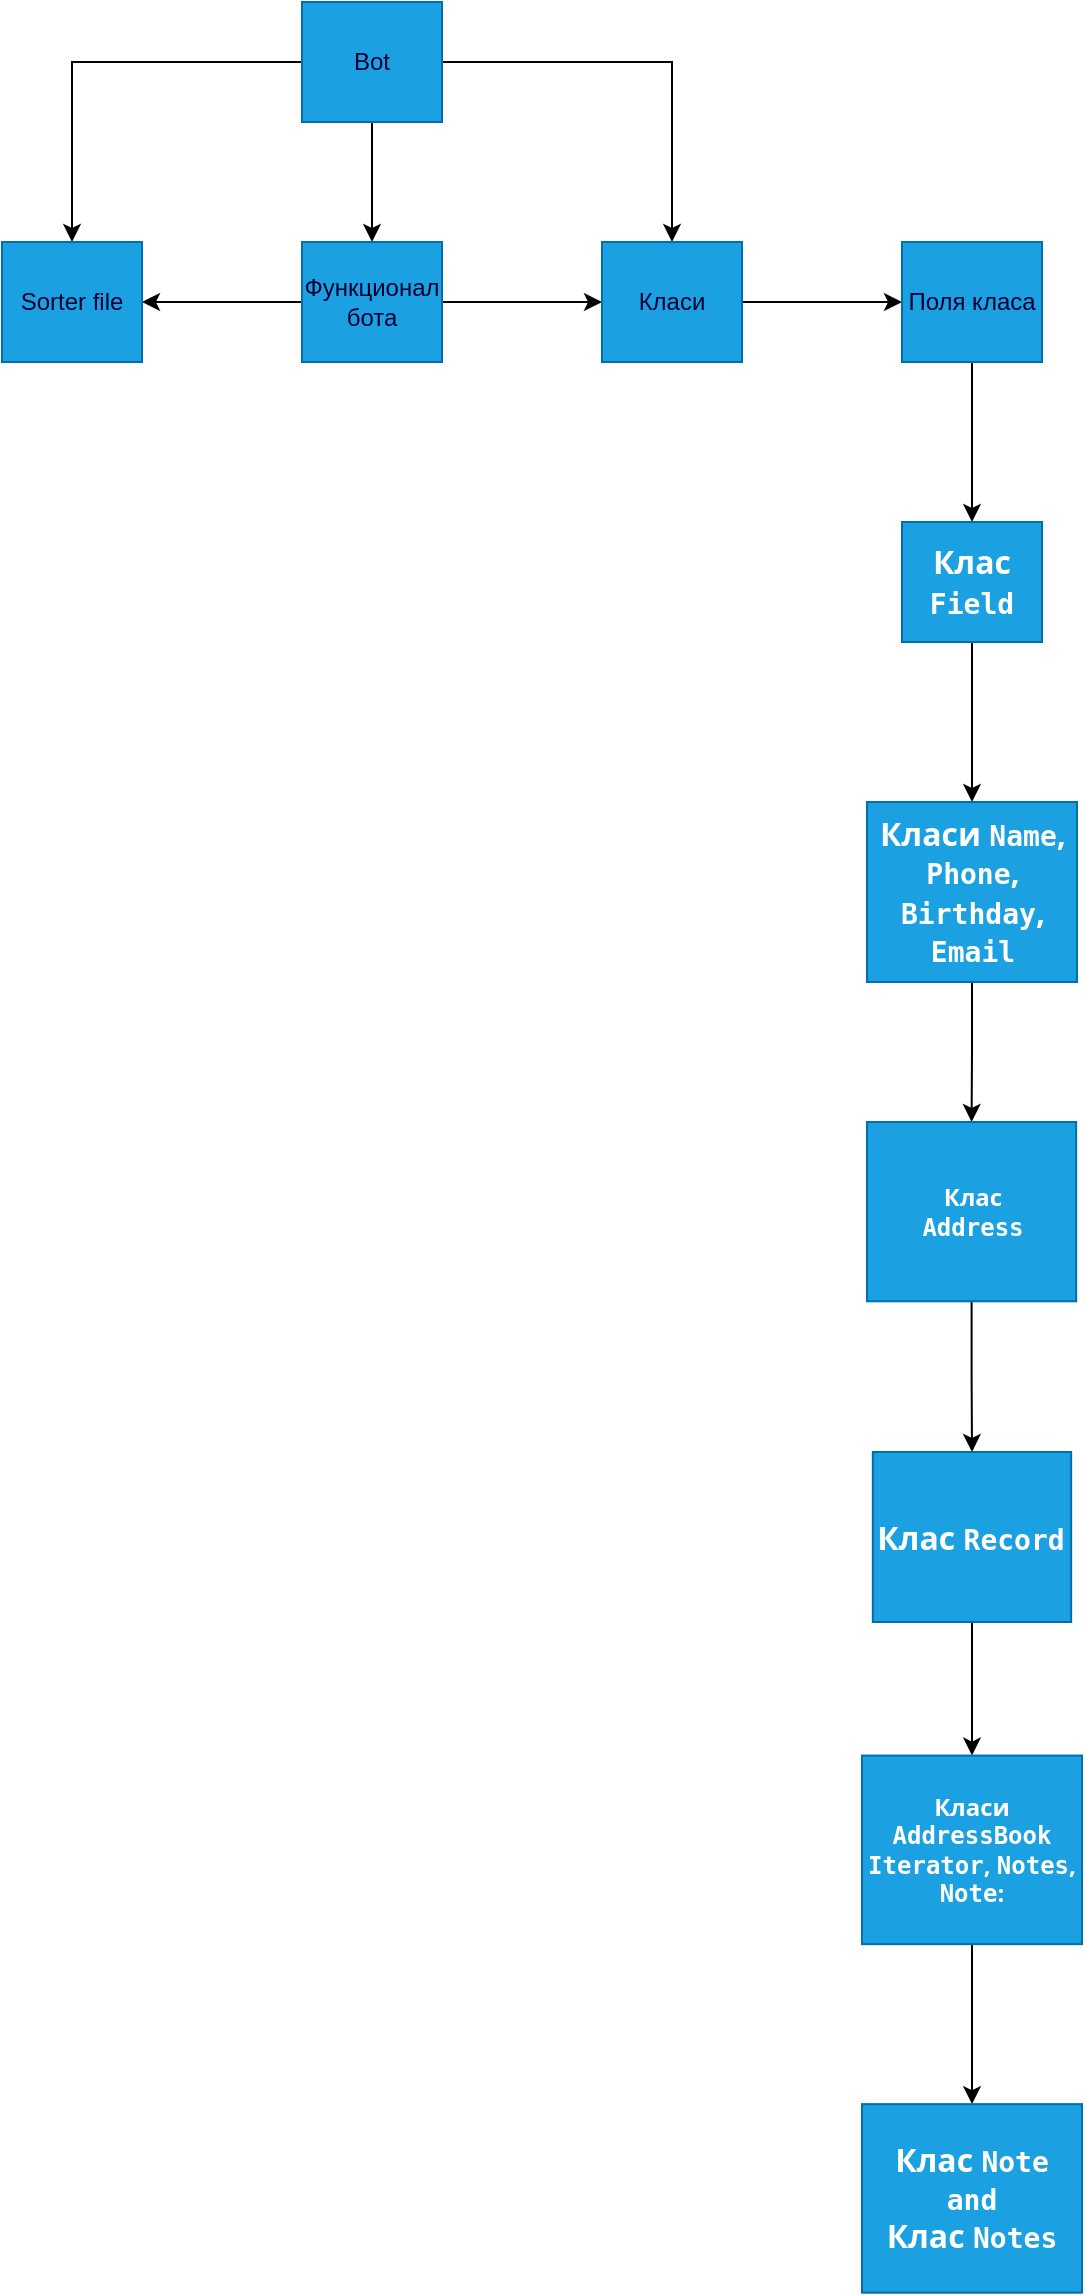 <mxfile version="22.1.3" type="github">
  <diagram name="Страница — 1" id="Z-an4A2P-zL1DKGsL8hN">
    <mxGraphModel dx="1060" dy="1888" grid="1" gridSize="10" guides="1" tooltips="1" connect="1" arrows="1" fold="1" page="1" pageScale="1" pageWidth="827" pageHeight="1169" math="0" shadow="0">
      <root>
        <mxCell id="0" />
        <mxCell id="1" parent="0" />
        <mxCell id="G-vSlB9qsjSGoHxNtmw9-3" value="" style="edgeStyle=orthogonalEdgeStyle;rounded=0;orthogonalLoop=1;jettySize=auto;html=1;entryX=0.5;entryY=0;entryDx=0;entryDy=0;" edge="1" parent="1" source="G-vSlB9qsjSGoHxNtmw9-1" target="G-vSlB9qsjSGoHxNtmw9-6">
          <mxGeometry relative="1" as="geometry">
            <mxPoint x="430" y="-1000" as="targetPoint" />
          </mxGeometry>
        </mxCell>
        <mxCell id="G-vSlB9qsjSGoHxNtmw9-15" value="" style="edgeStyle=orthogonalEdgeStyle;rounded=0;orthogonalLoop=1;jettySize=auto;html=1;entryX=0.5;entryY=0;entryDx=0;entryDy=0;" edge="1" parent="1" source="G-vSlB9qsjSGoHxNtmw9-1" target="G-vSlB9qsjSGoHxNtmw9-10">
          <mxGeometry relative="1" as="geometry">
            <mxPoint x="295" y="-1100" as="targetPoint" />
          </mxGeometry>
        </mxCell>
        <mxCell id="G-vSlB9qsjSGoHxNtmw9-17" value="" style="edgeStyle=orthogonalEdgeStyle;rounded=0;orthogonalLoop=1;jettySize=auto;html=1;entryX=0.5;entryY=0;entryDx=0;entryDy=0;" edge="1" parent="1" source="G-vSlB9qsjSGoHxNtmw9-1" target="G-vSlB9qsjSGoHxNtmw9-9">
          <mxGeometry relative="1" as="geometry">
            <mxPoint x="555" y="-1100" as="targetPoint" />
          </mxGeometry>
        </mxCell>
        <mxCell id="G-vSlB9qsjSGoHxNtmw9-1" value="&lt;font color=&quot;#000033&quot;&gt;Bot&lt;/font&gt;" style="rounded=0;whiteSpace=wrap;html=1;fillColor=#1ba1e2;strokeColor=#006EAF;fontColor=#ffffff;aspect=fixed;" vertex="1" parent="1">
          <mxGeometry x="370" y="-1130" width="70" height="60" as="geometry" />
        </mxCell>
        <mxCell id="G-vSlB9qsjSGoHxNtmw9-8" style="edgeStyle=orthogonalEdgeStyle;rounded=0;orthogonalLoop=1;jettySize=auto;html=1;exitX=1;exitY=0.5;exitDx=0;exitDy=0;entryX=0;entryY=0.5;entryDx=0;entryDy=0;" edge="1" parent="1" source="G-vSlB9qsjSGoHxNtmw9-6" target="G-vSlB9qsjSGoHxNtmw9-9">
          <mxGeometry relative="1" as="geometry">
            <mxPoint x="510" y="-980" as="targetPoint" />
          </mxGeometry>
        </mxCell>
        <mxCell id="G-vSlB9qsjSGoHxNtmw9-11" value="" style="edgeStyle=orthogonalEdgeStyle;rounded=0;orthogonalLoop=1;jettySize=auto;html=1;" edge="1" parent="1" source="G-vSlB9qsjSGoHxNtmw9-6" target="G-vSlB9qsjSGoHxNtmw9-10">
          <mxGeometry relative="1" as="geometry" />
        </mxCell>
        <mxCell id="G-vSlB9qsjSGoHxNtmw9-6" value="&lt;font color=&quot;#000033&quot;&gt;&lt;span style=&quot;caret-color: rgb(0, 0, 51);&quot;&gt;Функционал бота&lt;br&gt;&lt;/span&gt;&lt;/font&gt;" style="rounded=0;whiteSpace=wrap;html=1;fillColor=#1ba1e2;strokeColor=#006EAF;fontColor=#ffffff;aspect=fixed;" vertex="1" parent="1">
          <mxGeometry x="370" y="-1010" width="70" height="60" as="geometry" />
        </mxCell>
        <mxCell id="G-vSlB9qsjSGoHxNtmw9-21" value="" style="edgeStyle=orthogonalEdgeStyle;rounded=0;orthogonalLoop=1;jettySize=auto;html=1;" edge="1" parent="1" source="G-vSlB9qsjSGoHxNtmw9-9" target="G-vSlB9qsjSGoHxNtmw9-20">
          <mxGeometry relative="1" as="geometry" />
        </mxCell>
        <mxCell id="G-vSlB9qsjSGoHxNtmw9-9" value="&lt;font color=&quot;#000033&quot;&gt;&lt;span style=&quot;caret-color: rgb(0, 0, 51);&quot;&gt;Класи&lt;/span&gt;&lt;/font&gt;" style="rounded=0;whiteSpace=wrap;html=1;fillColor=#1ba1e2;strokeColor=#006EAF;fontColor=#ffffff;aspect=fixed;" vertex="1" parent="1">
          <mxGeometry x="520" y="-1010" width="70" height="60" as="geometry" />
        </mxCell>
        <mxCell id="G-vSlB9qsjSGoHxNtmw9-10" value="&lt;font color=&quot;#000033&quot;&gt;&lt;span style=&quot;caret-color: rgb(0, 0, 51);&quot;&gt;Sorter file&lt;br&gt;&lt;/span&gt;&lt;/font&gt;" style="rounded=0;whiteSpace=wrap;html=1;fillColor=#1ba1e2;strokeColor=#006EAF;fontColor=#ffffff;aspect=fixed;" vertex="1" parent="1">
          <mxGeometry x="220" y="-1010" width="70" height="60" as="geometry" />
        </mxCell>
        <mxCell id="G-vSlB9qsjSGoHxNtmw9-23" value="" style="edgeStyle=orthogonalEdgeStyle;rounded=0;orthogonalLoop=1;jettySize=auto;html=1;" edge="1" parent="1" source="G-vSlB9qsjSGoHxNtmw9-20" target="G-vSlB9qsjSGoHxNtmw9-22">
          <mxGeometry relative="1" as="geometry" />
        </mxCell>
        <mxCell id="G-vSlB9qsjSGoHxNtmw9-20" value="&lt;font color=&quot;#000033&quot;&gt;&lt;span style=&quot;caret-color: rgb(0, 0, 51);&quot;&gt;Поля класа&lt;br&gt;&lt;/span&gt;&lt;/font&gt;" style="rounded=0;whiteSpace=wrap;html=1;fillColor=#1ba1e2;strokeColor=#006EAF;fontColor=#ffffff;aspect=fixed;" vertex="1" parent="1">
          <mxGeometry x="670" y="-1010" width="70" height="60" as="geometry" />
        </mxCell>
        <mxCell id="G-vSlB9qsjSGoHxNtmw9-25" value="" style="edgeStyle=orthogonalEdgeStyle;rounded=0;orthogonalLoop=1;jettySize=auto;html=1;" edge="1" parent="1" source="G-vSlB9qsjSGoHxNtmw9-22" target="G-vSlB9qsjSGoHxNtmw9-24">
          <mxGeometry relative="1" as="geometry" />
        </mxCell>
        <mxCell id="G-vSlB9qsjSGoHxNtmw9-22" value="&lt;meta charset=&quot;utf-8&quot;&gt;&lt;strong style=&quot;caret-color: rgb(0, 0, 0); color: var(--tw-prose-bold); font-size: 16px; font-style: normal; font-variant-caps: normal; letter-spacing: normal; text-indent: 0px; text-transform: none; word-spacing: 0px; -webkit-text-stroke-width: 0px; text-decoration: none; border: 0px solid rgb(217, 217, 227); box-sizing: border-box; font-weight: 600; font-family: Söhne, ui-sans-serif, system-ui, -apple-system, &amp;quot;Segoe UI&amp;quot;, Roboto, Ubuntu, Cantarell, &amp;quot;Noto Sans&amp;quot;, sans-serif, &amp;quot;Helvetica Neue&amp;quot;, Arial, &amp;quot;Apple Color Emoji&amp;quot;, &amp;quot;Segoe UI Emoji&amp;quot;, &amp;quot;Segoe UI Symbol&amp;quot;, &amp;quot;Noto Color Emoji&amp;quot;; text-align: left;&quot;&gt;Клас &lt;code style=&quot;border: 0px solid rgb(217, 217, 227); box-sizing: border-box; --tw-border-spacing-x: 0; --tw-border-spacing-y: 0; --tw-translate-x: 0; --tw-translate-y: 0; --tw-rotate: 0; --tw-skew-x: 0; --tw-skew-y: 0; --tw-scale-x: 1; --tw-scale-y: 1; --tw-pan-x: ; --tw-pan-y: ; --tw-pinch-zoom: ; --tw-scroll-snap-strictness: proximity; --tw-gradient-from-position: ; --tw-gradient-via-position: ; --tw-gradient-to-position: ; --tw-ordinal: ; --tw-slashed-zero: ; --tw-numeric-figure: ; --tw-numeric-spacing: ; --tw-numeric-fraction: ; --tw-ring-inset: ; --tw-ring-offset-width: 0px; --tw-ring-offset-color: #fff; --tw-ring-color: rgba(69,89,164,0.5); --tw-ring-offset-shadow: 0 0 transparent; --tw-ring-shadow: 0 0 transparent; --tw-shadow: 0 0 transparent; --tw-shadow-colored: 0 0 transparent; --tw-blur: ; --tw-brightness: ; --tw-contrast: ; --tw-grayscale: ; --tw-hue-rotate: ; --tw-invert: ; --tw-saturate: ; --tw-sepia: ; --tw-drop-shadow: ; --tw-backdrop-blur: ; --tw-backdrop-brightness: ; --tw-backdrop-contrast: ; --tw-backdrop-grayscale: ; --tw-backdrop-hue-rotate: ; --tw-backdrop-invert: ; --tw-backdrop-opacity: ; --tw-backdrop-saturate: ; --tw-backdrop-sepia: ; font-size: 0.875em; color: var(--tw-prose-code); font-weight: 600; font-family: &amp;quot;Söhne Mono&amp;quot;, Monaco, &amp;quot;Andale Mono&amp;quot;, &amp;quot;Ubuntu Mono&amp;quot;, monospace !important;&quot;&gt;Field&lt;/code&gt;&lt;/strong&gt;" style="rounded=0;whiteSpace=wrap;html=1;fillColor=#1ba1e2;strokeColor=#006EAF;fontColor=#ffffff;aspect=fixed;" vertex="1" parent="1">
          <mxGeometry x="670" y="-870" width="70" height="60" as="geometry" />
        </mxCell>
        <mxCell id="G-vSlB9qsjSGoHxNtmw9-27" value="" style="edgeStyle=orthogonalEdgeStyle;rounded=0;orthogonalLoop=1;jettySize=auto;html=1;" edge="1" parent="1" source="G-vSlB9qsjSGoHxNtmw9-24" target="G-vSlB9qsjSGoHxNtmw9-26">
          <mxGeometry relative="1" as="geometry" />
        </mxCell>
        <mxCell id="G-vSlB9qsjSGoHxNtmw9-24" value="&lt;strong style=&quot;caret-color: rgb(0, 0, 0); font-size: 16px; border: 0px solid rgb(217, 217, 227); box-sizing: border-box; font-family: Söhne, ui-sans-serif, system-ui, -apple-system, &amp;quot;Segoe UI&amp;quot;, Roboto, Ubuntu, Cantarell, &amp;quot;Noto Sans&amp;quot;, sans-serif, &amp;quot;Helvetica Neue&amp;quot;, Arial, &amp;quot;Apple Color Emoji&amp;quot;, &amp;quot;Segoe UI Emoji&amp;quot;, &amp;quot;Segoe UI Symbol&amp;quot;, &amp;quot;Noto Color Emoji&amp;quot;; text-align: left;&quot;&gt;Класи &lt;code style=&quot;border: 0px solid rgb(217, 217, 227); box-sizing: border-box; --tw-border-spacing-x: 0; --tw-border-spacing-y: 0; --tw-translate-x: 0; --tw-translate-y: 0; --tw-rotate: 0; --tw-skew-x: 0; --tw-skew-y: 0; --tw-scale-x: 1; --tw-scale-y: 1; --tw-pan-x: ; --tw-pan-y: ; --tw-pinch-zoom: ; --tw-scroll-snap-strictness: proximity; --tw-gradient-from-position: ; --tw-gradient-via-position: ; --tw-gradient-to-position: ; --tw-ordinal: ; --tw-slashed-zero: ; --tw-numeric-figure: ; --tw-numeric-spacing: ; --tw-numeric-fraction: ; --tw-ring-inset: ; --tw-ring-offset-width: 0px; --tw-ring-offset-color: #fff; --tw-ring-color: rgba(69,89,164,0.5); --tw-ring-offset-shadow: 0 0 transparent; --tw-ring-shadow: 0 0 transparent; --tw-shadow: 0 0 transparent; --tw-shadow-colored: 0 0 transparent; --tw-blur: ; --tw-brightness: ; --tw-contrast: ; --tw-grayscale: ; --tw-hue-rotate: ; --tw-invert: ; --tw-saturate: ; --tw-sepia: ; --tw-drop-shadow: ; --tw-backdrop-blur: ; --tw-backdrop-brightness: ; --tw-backdrop-contrast: ; --tw-backdrop-grayscale: ; --tw-backdrop-hue-rotate: ; --tw-backdrop-invert: ; --tw-backdrop-opacity: ; --tw-backdrop-saturate: ; --tw-backdrop-sepia: ; font-size: 0.875em; font-family: &amp;quot;Söhne Mono&amp;quot;, Monaco, &amp;quot;Andale Mono&amp;quot;, &amp;quot;Ubuntu Mono&amp;quot;, monospace !important;&quot;&gt;Name&lt;/code&gt;, &lt;code style=&quot;border: 0px solid rgb(217, 217, 227); box-sizing: border-box; --tw-border-spacing-x: 0; --tw-border-spacing-y: 0; --tw-translate-x: 0; --tw-translate-y: 0; --tw-rotate: 0; --tw-skew-x: 0; --tw-skew-y: 0; --tw-scale-x: 1; --tw-scale-y: 1; --tw-pan-x: ; --tw-pan-y: ; --tw-pinch-zoom: ; --tw-scroll-snap-strictness: proximity; --tw-gradient-from-position: ; --tw-gradient-via-position: ; --tw-gradient-to-position: ; --tw-ordinal: ; --tw-slashed-zero: ; --tw-numeric-figure: ; --tw-numeric-spacing: ; --tw-numeric-fraction: ; --tw-ring-inset: ; --tw-ring-offset-width: 0px; --tw-ring-offset-color: #fff; --tw-ring-color: rgba(69,89,164,0.5); --tw-ring-offset-shadow: 0 0 transparent; --tw-ring-shadow: 0 0 transparent; --tw-shadow: 0 0 transparent; --tw-shadow-colored: 0 0 transparent; --tw-blur: ; --tw-brightness: ; --tw-contrast: ; --tw-grayscale: ; --tw-hue-rotate: ; --tw-invert: ; --tw-saturate: ; --tw-sepia: ; --tw-drop-shadow: ; --tw-backdrop-blur: ; --tw-backdrop-brightness: ; --tw-backdrop-contrast: ; --tw-backdrop-grayscale: ; --tw-backdrop-hue-rotate: ; --tw-backdrop-invert: ; --tw-backdrop-opacity: ; --tw-backdrop-saturate: ; --tw-backdrop-sepia: ; font-size: 0.875em; font-family: &amp;quot;Söhne Mono&amp;quot;, Monaco, &amp;quot;Andale Mono&amp;quot;, &amp;quot;Ubuntu Mono&amp;quot;, monospace !important;&quot;&gt;Phone&lt;/code&gt;, &lt;code style=&quot;border: 0px solid rgb(217, 217, 227); box-sizing: border-box; --tw-border-spacing-x: 0; --tw-border-spacing-y: 0; --tw-translate-x: 0; --tw-translate-y: 0; --tw-rotate: 0; --tw-skew-x: 0; --tw-skew-y: 0; --tw-scale-x: 1; --tw-scale-y: 1; --tw-pan-x: ; --tw-pan-y: ; --tw-pinch-zoom: ; --tw-scroll-snap-strictness: proximity; --tw-gradient-from-position: ; --tw-gradient-via-position: ; --tw-gradient-to-position: ; --tw-ordinal: ; --tw-slashed-zero: ; --tw-numeric-figure: ; --tw-numeric-spacing: ; --tw-numeric-fraction: ; --tw-ring-inset: ; --tw-ring-offset-width: 0px; --tw-ring-offset-color: #fff; --tw-ring-color: rgba(69,89,164,0.5); --tw-ring-offset-shadow: 0 0 transparent; --tw-ring-shadow: 0 0 transparent; --tw-shadow: 0 0 transparent; --tw-shadow-colored: 0 0 transparent; --tw-blur: ; --tw-brightness: ; --tw-contrast: ; --tw-grayscale: ; --tw-hue-rotate: ; --tw-invert: ; --tw-saturate: ; --tw-sepia: ; --tw-drop-shadow: ; --tw-backdrop-blur: ; --tw-backdrop-brightness: ; --tw-backdrop-contrast: ; --tw-backdrop-grayscale: ; --tw-backdrop-hue-rotate: ; --tw-backdrop-invert: ; --tw-backdrop-opacity: ; --tw-backdrop-saturate: ; --tw-backdrop-sepia: ; font-size: 0.875em; font-family: &amp;quot;Söhne Mono&amp;quot;, Monaco, &amp;quot;Andale Mono&amp;quot;, &amp;quot;Ubuntu Mono&amp;quot;, monospace !important;&quot;&gt;Birthday&lt;/code&gt;, &lt;code style=&quot;border: 0px solid rgb(217, 217, 227); box-sizing: border-box; --tw-border-spacing-x: 0; --tw-border-spacing-y: 0; --tw-translate-x: 0; --tw-translate-y: 0; --tw-rotate: 0; --tw-skew-x: 0; --tw-skew-y: 0; --tw-scale-x: 1; --tw-scale-y: 1; --tw-pan-x: ; --tw-pan-y: ; --tw-pinch-zoom: ; --tw-scroll-snap-strictness: proximity; --tw-gradient-from-position: ; --tw-gradient-via-position: ; --tw-gradient-to-position: ; --tw-ordinal: ; --tw-slashed-zero: ; --tw-numeric-figure: ; --tw-numeric-spacing: ; --tw-numeric-fraction: ; --tw-ring-inset: ; --tw-ring-offset-width: 0px; --tw-ring-offset-color: #fff; --tw-ring-color: rgba(69,89,164,0.5); --tw-ring-offset-shadow: 0 0 transparent; --tw-ring-shadow: 0 0 transparent; --tw-shadow: 0 0 transparent; --tw-shadow-colored: 0 0 transparent; --tw-blur: ; --tw-brightness: ; --tw-contrast: ; --tw-grayscale: ; --tw-hue-rotate: ; --tw-invert: ; --tw-saturate: ; --tw-sepia: ; --tw-drop-shadow: ; --tw-backdrop-blur: ; --tw-backdrop-brightness: ; --tw-backdrop-contrast: ; --tw-backdrop-grayscale: ; --tw-backdrop-hue-rotate: ; --tw-backdrop-invert: ; --tw-backdrop-opacity: ; --tw-backdrop-saturate: ; --tw-backdrop-sepia: ; font-size: 0.875em; font-family: &amp;quot;Söhne Mono&amp;quot;, Monaco, &amp;quot;Andale Mono&amp;quot;, &amp;quot;Ubuntu Mono&amp;quot;, monospace !important;&quot;&gt;Email&lt;/code&gt;&lt;/strong&gt;" style="rounded=0;whiteSpace=wrap;html=1;fillColor=#1ba1e2;strokeColor=#006EAF;fontColor=#ffffff;aspect=fixed;" vertex="1" parent="1">
          <mxGeometry x="652.5" y="-730" width="105" height="90" as="geometry" />
        </mxCell>
        <mxCell id="G-vSlB9qsjSGoHxNtmw9-30" value="" style="edgeStyle=orthogonalEdgeStyle;rounded=0;orthogonalLoop=1;jettySize=auto;html=1;" edge="1" parent="1" source="G-vSlB9qsjSGoHxNtmw9-26" target="G-vSlB9qsjSGoHxNtmw9-29">
          <mxGeometry relative="1" as="geometry" />
        </mxCell>
        <mxCell id="G-vSlB9qsjSGoHxNtmw9-26" value="&lt;strong style=&quot;caret-color: rgb(0, 0, 0); border: 0px solid rgb(217, 217, 227); box-sizing: border-box; font-family: Söhne, ui-sans-serif, system-ui, -apple-system, &amp;quot;Segoe UI&amp;quot;, Roboto, Ubuntu, Cantarell, &amp;quot;Noto Sans&amp;quot;, sans-serif, &amp;quot;Helvetica Neue&amp;quot;, Arial, &amp;quot;Apple Color Emoji&amp;quot;, &amp;quot;Segoe UI Emoji&amp;quot;, &amp;quot;Segoe UI Symbol&amp;quot;, &amp;quot;Noto Color Emoji&amp;quot;; text-align: left;&quot;&gt;&lt;font style=&quot;font-size: 12px;&quot;&gt;Клас &lt;br&gt;&lt;code style=&quot;border: 0px solid rgb(217, 217, 227); box-sizing: border-box; font-family: &amp;quot;Söhne Mono&amp;quot;, Monaco, &amp;quot;Andale Mono&amp;quot;, &amp;quot;Ubuntu Mono&amp;quot;, monospace !important;&quot;&gt;Address&lt;/code&gt;&lt;/font&gt;&lt;/strong&gt;" style="rounded=0;whiteSpace=wrap;html=1;fillColor=#1ba1e2;strokeColor=#006EAF;fontColor=#ffffff;aspect=fixed;" vertex="1" parent="1">
          <mxGeometry x="652.5" y="-570" width="104.58" height="89.64" as="geometry" />
        </mxCell>
        <mxCell id="G-vSlB9qsjSGoHxNtmw9-32" value="" style="edgeStyle=orthogonalEdgeStyle;rounded=0;orthogonalLoop=1;jettySize=auto;html=1;" edge="1" parent="1" source="G-vSlB9qsjSGoHxNtmw9-29" target="G-vSlB9qsjSGoHxNtmw9-31">
          <mxGeometry relative="1" as="geometry" />
        </mxCell>
        <mxCell id="G-vSlB9qsjSGoHxNtmw9-29" value="&lt;strong style=&quot;caret-color: rgb(0, 0, 0); font-size: 16px; border: 0px solid rgb(217, 217, 227); box-sizing: border-box; font-family: Söhne, ui-sans-serif, system-ui, -apple-system, &amp;quot;Segoe UI&amp;quot;, Roboto, Ubuntu, Cantarell, &amp;quot;Noto Sans&amp;quot;, sans-serif, &amp;quot;Helvetica Neue&amp;quot;, Arial, &amp;quot;Apple Color Emoji&amp;quot;, &amp;quot;Segoe UI Emoji&amp;quot;, &amp;quot;Segoe UI Symbol&amp;quot;, &amp;quot;Noto Color Emoji&amp;quot;; text-align: left;&quot;&gt;Клас &lt;code style=&quot;border: 0px solid rgb(217, 217, 227); box-sizing: border-box; --tw-border-spacing-x: 0; --tw-border-spacing-y: 0; --tw-translate-x: 0; --tw-translate-y: 0; --tw-rotate: 0; --tw-skew-x: 0; --tw-skew-y: 0; --tw-scale-x: 1; --tw-scale-y: 1; --tw-pan-x: ; --tw-pan-y: ; --tw-pinch-zoom: ; --tw-scroll-snap-strictness: proximity; --tw-gradient-from-position: ; --tw-gradient-via-position: ; --tw-gradient-to-position: ; --tw-ordinal: ; --tw-slashed-zero: ; --tw-numeric-figure: ; --tw-numeric-spacing: ; --tw-numeric-fraction: ; --tw-ring-inset: ; --tw-ring-offset-width: 0px; --tw-ring-offset-color: #fff; --tw-ring-color: rgba(69,89,164,0.5); --tw-ring-offset-shadow: 0 0 transparent; --tw-ring-shadow: 0 0 transparent; --tw-shadow: 0 0 transparent; --tw-shadow-colored: 0 0 transparent; --tw-blur: ; --tw-brightness: ; --tw-contrast: ; --tw-grayscale: ; --tw-hue-rotate: ; --tw-invert: ; --tw-saturate: ; --tw-sepia: ; --tw-drop-shadow: ; --tw-backdrop-blur: ; --tw-backdrop-brightness: ; --tw-backdrop-contrast: ; --tw-backdrop-grayscale: ; --tw-backdrop-hue-rotate: ; --tw-backdrop-invert: ; --tw-backdrop-opacity: ; --tw-backdrop-saturate: ; --tw-backdrop-sepia: ; font-size: 0.875em; font-family: &amp;quot;Söhne Mono&amp;quot;, Monaco, &amp;quot;Andale Mono&amp;quot;, &amp;quot;Ubuntu Mono&amp;quot;, monospace !important;&quot;&gt;Record&lt;/code&gt;&lt;/strong&gt;" style="rounded=0;whiteSpace=wrap;html=1;fillColor=#1ba1e2;strokeColor=#006EAF;fontColor=#ffffff;aspect=fixed;" vertex="1" parent="1">
          <mxGeometry x="655.41" y="-405" width="99.17" height="85" as="geometry" />
        </mxCell>
        <mxCell id="G-vSlB9qsjSGoHxNtmw9-34" value="" style="edgeStyle=orthogonalEdgeStyle;rounded=0;orthogonalLoop=1;jettySize=auto;html=1;" edge="1" parent="1" source="G-vSlB9qsjSGoHxNtmw9-31" target="G-vSlB9qsjSGoHxNtmw9-33">
          <mxGeometry relative="1" as="geometry" />
        </mxCell>
        <mxCell id="G-vSlB9qsjSGoHxNtmw9-31" value="&lt;strong style=&quot;caret-color: rgb(0, 0, 0); border: 0px solid rgb(217, 217, 227); box-sizing: border-box; font-family: Söhne, ui-sans-serif, system-ui, -apple-system, &amp;quot;Segoe UI&amp;quot;, Roboto, Ubuntu, Cantarell, &amp;quot;Noto Sans&amp;quot;, sans-serif, &amp;quot;Helvetica Neue&amp;quot;, Arial, &amp;quot;Apple Color Emoji&amp;quot;, &amp;quot;Segoe UI Emoji&amp;quot;, &amp;quot;Segoe UI Symbol&amp;quot;, &amp;quot;Noto Color Emoji&amp;quot;; text-align: left;&quot;&gt;&lt;font style=&quot;font-size: 12px;&quot;&gt;Класи &lt;code style=&quot;border: 0px solid rgb(217, 217, 227); box-sizing: border-box; font-family: &amp;quot;Söhne Mono&amp;quot;, Monaco, &amp;quot;Andale Mono&amp;quot;, &amp;quot;Ubuntu Mono&amp;quot;, monospace !important;&quot;&gt;AddressBook&lt;br&gt;Iterator&lt;/code&gt;, &lt;code style=&quot;border: 0px solid rgb(217, 217, 227); box-sizing: border-box; font-family: &amp;quot;Söhne Mono&amp;quot;, Monaco, &amp;quot;Andale Mono&amp;quot;, &amp;quot;Ubuntu Mono&amp;quot;, monospace !important;&quot;&gt;Notes&lt;/code&gt;, &lt;code style=&quot;border: 0px solid rgb(217, 217, 227); box-sizing: border-box; font-family: &amp;quot;Söhne Mono&amp;quot;, Monaco, &amp;quot;Andale Mono&amp;quot;, &amp;quot;Ubuntu Mono&amp;quot;, monospace !important;&quot;&gt;Note&lt;/code&gt;:&lt;/font&gt;&lt;/strong&gt;" style="rounded=0;whiteSpace=wrap;html=1;fillColor=#1ba1e2;strokeColor=#006EAF;fontColor=#ffffff;aspect=fixed;" vertex="1" parent="1">
          <mxGeometry x="650" y="-253.21" width="110" height="94.28" as="geometry" />
        </mxCell>
        <mxCell id="G-vSlB9qsjSGoHxNtmw9-33" value="&lt;strong style=&quot;caret-color: rgb(0, 0, 0); font-size: 16px; border: 0px solid rgb(217, 217, 227); box-sizing: border-box; font-family: Söhne, ui-sans-serif, system-ui, -apple-system, &amp;quot;Segoe UI&amp;quot;, Roboto, Ubuntu, Cantarell, &amp;quot;Noto Sans&amp;quot;, sans-serif, &amp;quot;Helvetica Neue&amp;quot;, Arial, &amp;quot;Apple Color Emoji&amp;quot;, &amp;quot;Segoe UI Emoji&amp;quot;, &amp;quot;Segoe UI Symbol&amp;quot;, &amp;quot;Noto Color Emoji&amp;quot;; text-align: left;&quot;&gt;Клас &lt;code style=&quot;border: 0px solid rgb(217, 217, 227); box-sizing: border-box; --tw-border-spacing-x: 0; --tw-border-spacing-y: 0; --tw-translate-x: 0; --tw-translate-y: 0; --tw-rotate: 0; --tw-skew-x: 0; --tw-skew-y: 0; --tw-scale-x: 1; --tw-scale-y: 1; --tw-pan-x: ; --tw-pan-y: ; --tw-pinch-zoom: ; --tw-scroll-snap-strictness: proximity; --tw-gradient-from-position: ; --tw-gradient-via-position: ; --tw-gradient-to-position: ; --tw-ordinal: ; --tw-slashed-zero: ; --tw-numeric-figure: ; --tw-numeric-spacing: ; --tw-numeric-fraction: ; --tw-ring-inset: ; --tw-ring-offset-width: 0px; --tw-ring-offset-color: #fff; --tw-ring-color: rgba(69,89,164,0.5); --tw-ring-offset-shadow: 0 0 transparent; --tw-ring-shadow: 0 0 transparent; --tw-shadow: 0 0 transparent; --tw-shadow-colored: 0 0 transparent; --tw-blur: ; --tw-brightness: ; --tw-contrast: ; --tw-grayscale: ; --tw-hue-rotate: ; --tw-invert: ; --tw-saturate: ; --tw-sepia: ; --tw-drop-shadow: ; --tw-backdrop-blur: ; --tw-backdrop-brightness: ; --tw-backdrop-contrast: ; --tw-backdrop-grayscale: ; --tw-backdrop-hue-rotate: ; --tw-backdrop-invert: ; --tw-backdrop-opacity: ; --tw-backdrop-saturate: ; --tw-backdrop-sepia: ; font-size: 0.875em; font-family: &amp;quot;Söhne Mono&amp;quot;, Monaco, &amp;quot;Andale Mono&amp;quot;, &amp;quot;Ubuntu Mono&amp;quot;, monospace !important;&quot;&gt;Note and&lt;br&gt;&lt;strong style=&quot;font-size: 16px; border: 0px solid rgb(217, 217, 227); box-sizing: border-box; font-family: Söhne, ui-sans-serif, system-ui, -apple-system, &amp;quot;Segoe UI&amp;quot;, Roboto, Ubuntu, Cantarell, &amp;quot;Noto Sans&amp;quot;, sans-serif, &amp;quot;Helvetica Neue&amp;quot;, Arial, &amp;quot;Apple Color Emoji&amp;quot;, &amp;quot;Segoe UI Emoji&amp;quot;, &amp;quot;Segoe UI Symbol&amp;quot;, &amp;quot;Noto Color Emoji&amp;quot;;&quot;&gt;Клас &lt;code style=&quot;border: 0px solid rgb(217, 217, 227); box-sizing: border-box; --tw-border-spacing-x: 0; --tw-border-spacing-y: 0; --tw-translate-x: 0; --tw-translate-y: 0; --tw-rotate: 0; --tw-skew-x: 0; --tw-skew-y: 0; --tw-scale-x: 1; --tw-scale-y: 1; --tw-pan-x: ; --tw-pan-y: ; --tw-pinch-zoom: ; --tw-scroll-snap-strictness: proximity; --tw-gradient-from-position: ; --tw-gradient-via-position: ; --tw-gradient-to-position: ; --tw-ordinal: ; --tw-slashed-zero: ; --tw-numeric-figure: ; --tw-numeric-spacing: ; --tw-numeric-fraction: ; --tw-ring-inset: ; --tw-ring-offset-width: 0px; --tw-ring-offset-color: #fff; --tw-ring-color: rgba(69,89,164,0.5); --tw-ring-offset-shadow: 0 0 transparent; --tw-ring-shadow: 0 0 transparent; --tw-shadow: 0 0 transparent; --tw-shadow-colored: 0 0 transparent; --tw-blur: ; --tw-brightness: ; --tw-contrast: ; --tw-grayscale: ; --tw-hue-rotate: ; --tw-invert: ; --tw-saturate: ; --tw-sepia: ; --tw-drop-shadow: ; --tw-backdrop-blur: ; --tw-backdrop-brightness: ; --tw-backdrop-contrast: ; --tw-backdrop-grayscale: ; --tw-backdrop-hue-rotate: ; --tw-backdrop-invert: ; --tw-backdrop-opacity: ; --tw-backdrop-saturate: ; --tw-backdrop-sepia: ; font-size: 0.875em; font-family: &amp;quot;Söhne Mono&amp;quot;, Monaco, &amp;quot;Andale Mono&amp;quot;, &amp;quot;Ubuntu Mono&amp;quot;, monospace !important;&quot;&gt;Notes&lt;/code&gt;&lt;/strong&gt;&lt;br&gt;&lt;/code&gt;&lt;/strong&gt;" style="rounded=0;whiteSpace=wrap;html=1;fillColor=#1ba1e2;strokeColor=#006EAF;fontColor=#ffffff;aspect=fixed;" vertex="1" parent="1">
          <mxGeometry x="650" y="-78.93" width="110" height="94.28" as="geometry" />
        </mxCell>
      </root>
    </mxGraphModel>
  </diagram>
</mxfile>
